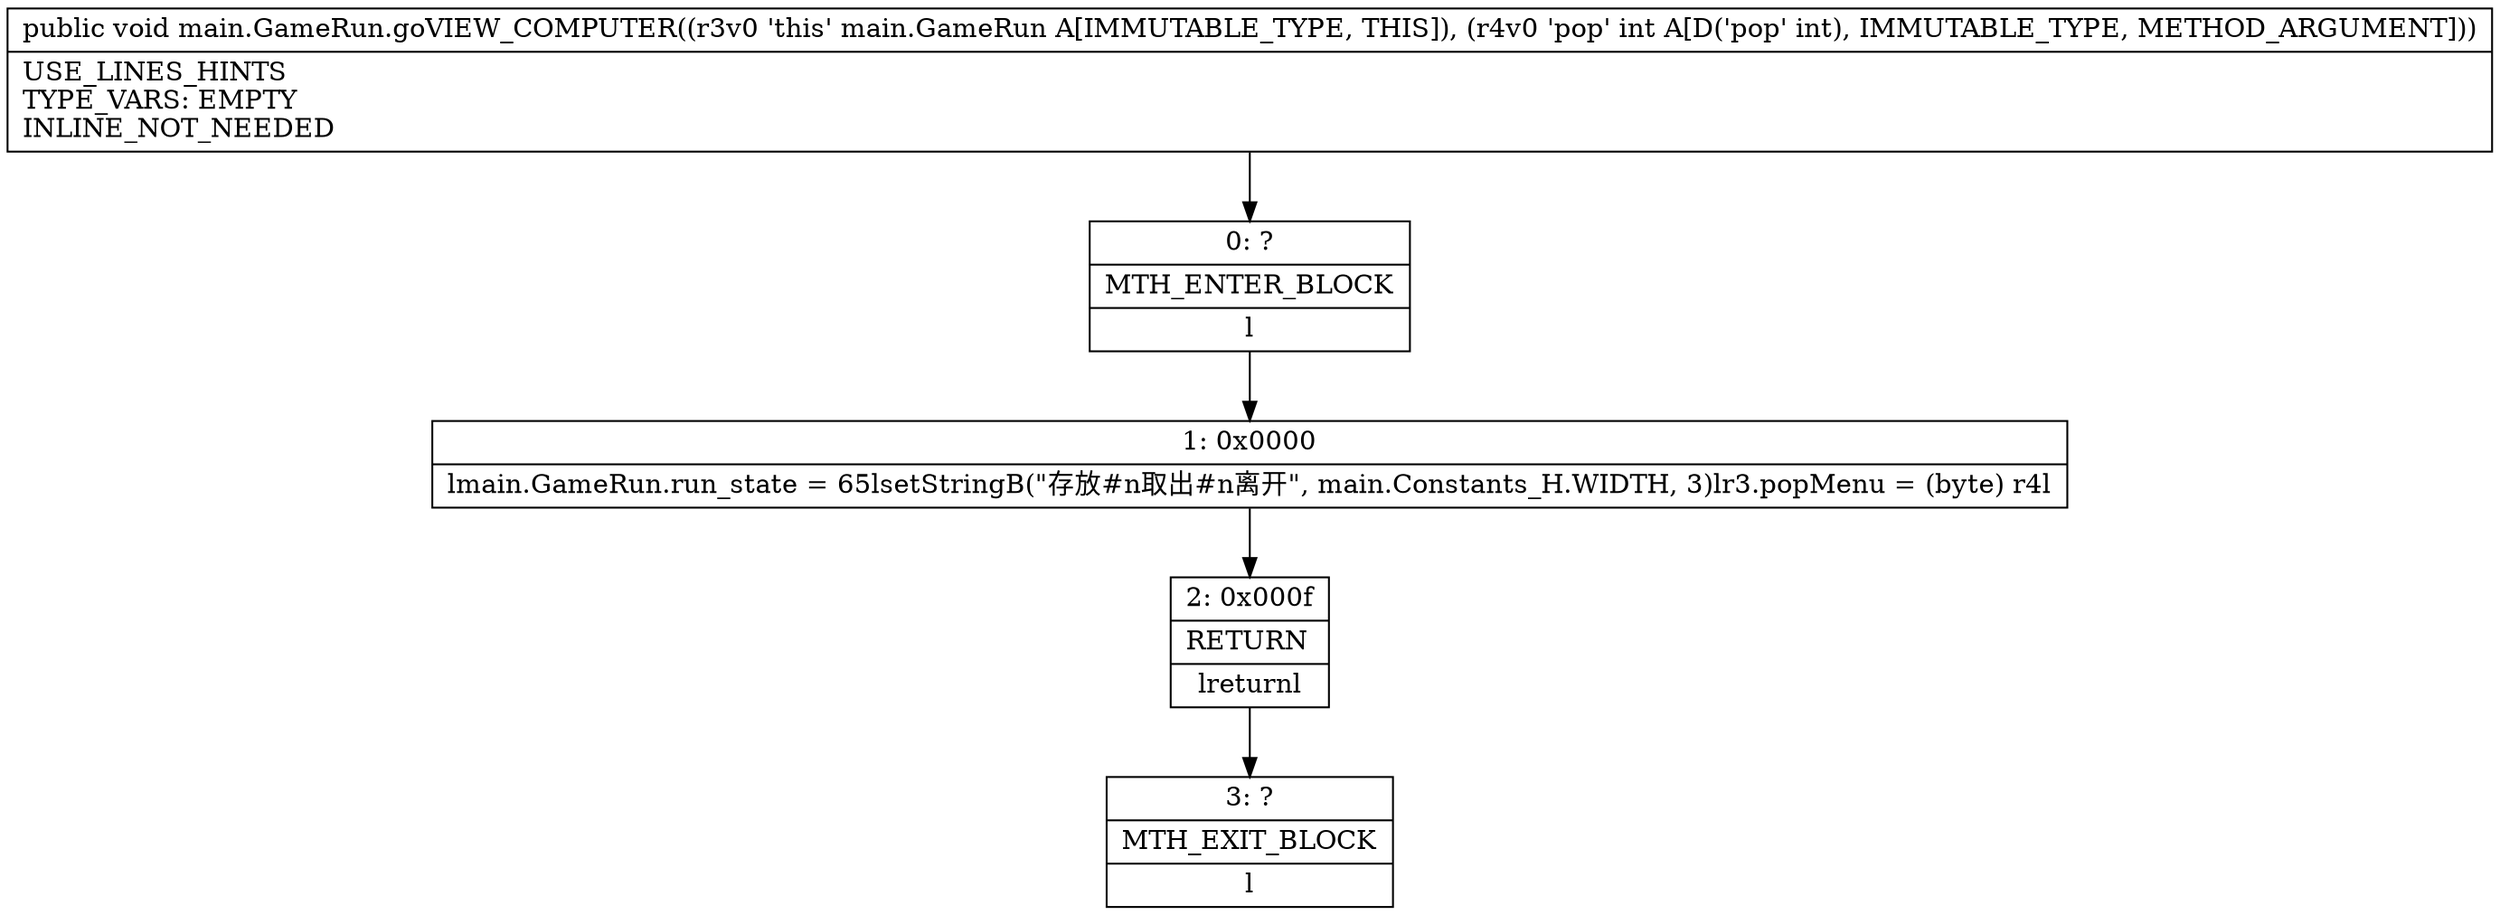 digraph "CFG formain.GameRun.goVIEW_COMPUTER(I)V" {
Node_0 [shape=record,label="{0\:\ ?|MTH_ENTER_BLOCK\l|l}"];
Node_1 [shape=record,label="{1\:\ 0x0000|lmain.GameRun.run_state = 65lsetStringB(\"存放#n取出#n离开\", main.Constants_H.WIDTH, 3)lr3.popMenu = (byte) r4l}"];
Node_2 [shape=record,label="{2\:\ 0x000f|RETURN\l|lreturnl}"];
Node_3 [shape=record,label="{3\:\ ?|MTH_EXIT_BLOCK\l|l}"];
MethodNode[shape=record,label="{public void main.GameRun.goVIEW_COMPUTER((r3v0 'this' main.GameRun A[IMMUTABLE_TYPE, THIS]), (r4v0 'pop' int A[D('pop' int), IMMUTABLE_TYPE, METHOD_ARGUMENT]))  | USE_LINES_HINTS\lTYPE_VARS: EMPTY\lINLINE_NOT_NEEDED\l}"];
MethodNode -> Node_0;
Node_0 -> Node_1;
Node_1 -> Node_2;
Node_2 -> Node_3;
}

